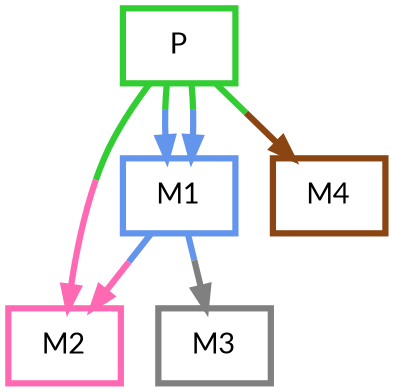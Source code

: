 digraph  {
dpi=600;size=3.5;
P [color="#32cd32", fillcolor=white, fontname=Lato, penwidth="3.0", shape=box];
M1 [color="#6495ed", fillcolor=white, fontname=Lato, penwidth="3.0", shape=box];
M2 [color="#ff69b4", fillcolor=white, fontname=Lato, penwidth="3.0", shape=box];
M3 [color="#808080", fillcolor=white, fontname=Lato, penwidth="3.0", shape=box];
M4 [color="#8b4513", fillcolor=white, fontname=Lato, penwidth="3.0", shape=box];
P -> M1  [color="#32cd32;0.5:#6495ed", key=0, penwidth=3];
P -> M1  [color="#32cd32;0.5:#6495ed", key=1, penwidth=3];
P -> M2  [color="#32cd32;0.5:#ff69b4", key=0, penwidth=3];
P -> M4  [color="#32cd32;0.5:#8b4513", key=0, penwidth=3];
M1 -> M2  [color="#6495ed;0.5:#ff69b4", key=0, penwidth=3];
M1 -> M3  [color="#6495ed;0.5:#808080", key=0, penwidth=3];
}
